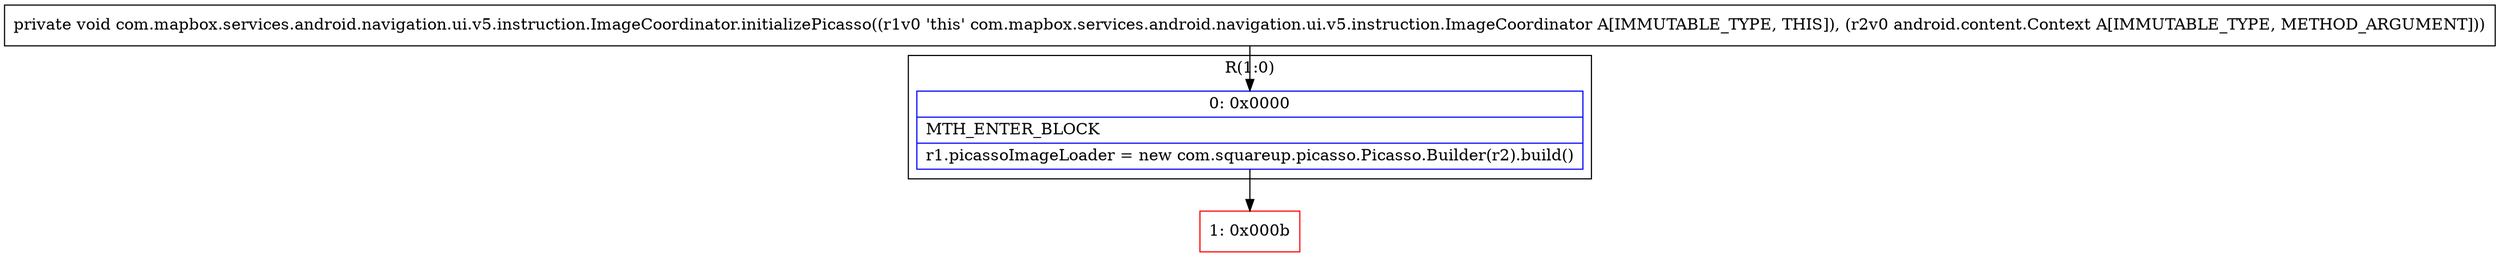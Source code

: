 digraph "CFG forcom.mapbox.services.android.navigation.ui.v5.instruction.ImageCoordinator.initializePicasso(Landroid\/content\/Context;)V" {
subgraph cluster_Region_1957708304 {
label = "R(1:0)";
node [shape=record,color=blue];
Node_0 [shape=record,label="{0\:\ 0x0000|MTH_ENTER_BLOCK\l|r1.picassoImageLoader = new com.squareup.picasso.Picasso.Builder(r2).build()\l}"];
}
Node_1 [shape=record,color=red,label="{1\:\ 0x000b}"];
MethodNode[shape=record,label="{private void com.mapbox.services.android.navigation.ui.v5.instruction.ImageCoordinator.initializePicasso((r1v0 'this' com.mapbox.services.android.navigation.ui.v5.instruction.ImageCoordinator A[IMMUTABLE_TYPE, THIS]), (r2v0 android.content.Context A[IMMUTABLE_TYPE, METHOD_ARGUMENT])) }"];
MethodNode -> Node_0;
Node_0 -> Node_1;
}

